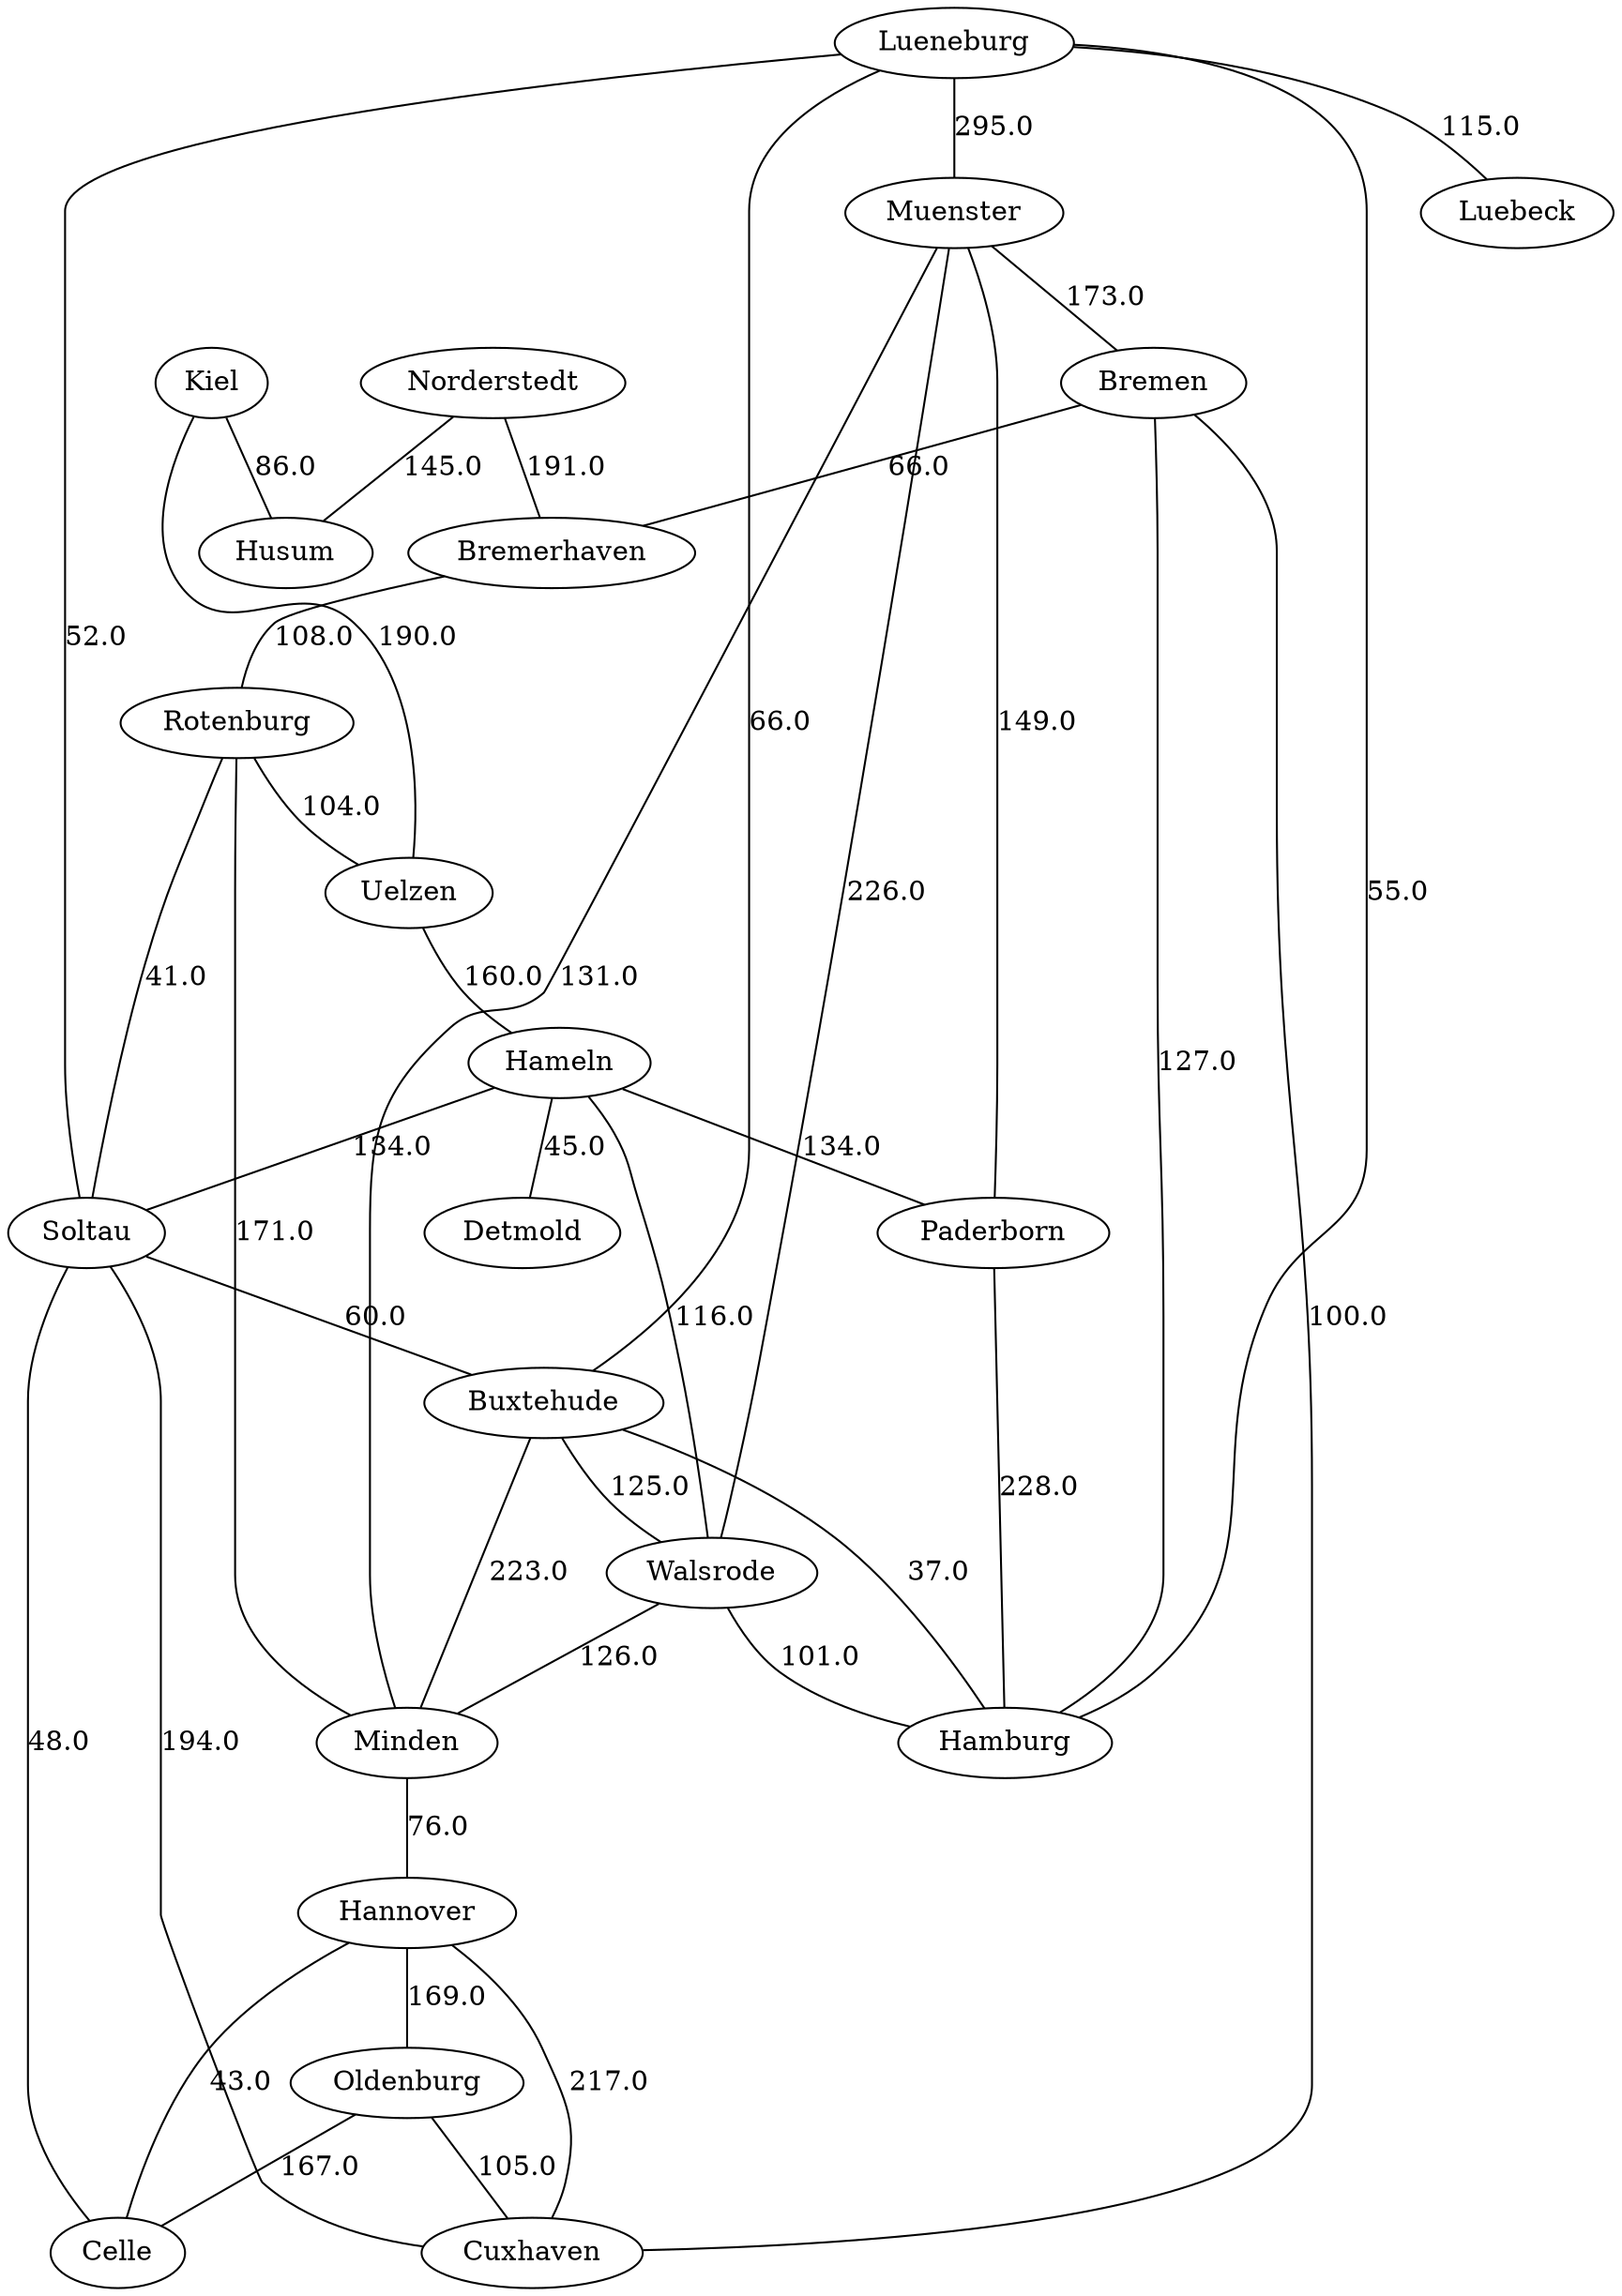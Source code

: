 graph G {
  Paderborn [ label="Paderborn" ];
  Hamburg [ label="Hamburg" ];
  Bremen [ label="Bremen" ];
  Bremerhaven [ label="Bremerhaven" ];
  Norderstedt [ label="Norderstedt" ];
  Husum [ label="Husum" ];
  Kiel [ label="Kiel" ];
  Lueneburg [ label="Lueneburg" ];
  Luebeck [ label="Luebeck" ];
  Soltau [ label="Soltau" ];
  Hameln [ label="Hameln" ];
  Detmold [ label="Detmold" ];
  Muenster [ label="Muenster" ];
  Minden [ label="Minden" ];
  Hannover [ label="Hannover" ];
  Oldenburg [ label="Oldenburg" ];
  Cuxhaven [ label="Cuxhaven" ];
  Rotenburg [ label="Rotenburg" ];
  Uelzen [ label="Uelzen" ];
  Buxtehude [ label="Buxtehude" ];
  Walsrode [ label="Walsrode" ];
  Celle [ label="Celle" ];
  Paderborn -- Hamburg [ label="228.0" ];
  Bremen -- Hamburg [ label="127.0" ];
  Bremen -- Bremerhaven [ label="66.0" ];
  Norderstedt -- Bremerhaven [ label="191.0" ];
  Norderstedt -- Husum [ label="145.0" ];
  Kiel -- Husum [ label="86.0" ];
  Lueneburg -- Luebeck [ label="115.0" ];
  Lueneburg -- Soltau [ label="52.0" ];
  Hameln -- Soltau [ label="134.0" ];
  Hameln -- Paderborn [ label="134.0" ];
  Hameln -- Detmold [ label="45.0" ];
  Muenster -- Bremen [ label="173.0" ];
  Muenster -- Minden [ label="131.0" ];
  Minden -- Hannover [ label="76.0" ];
  Hannover -- Oldenburg [ label="169.0" ];
  Oldenburg -- Cuxhaven [ label="105.0" ];
  Cuxhaven -- Hannover [ label="217.0" ];
  Cuxhaven -- Bremen [ label="100.0" ];
  Bremerhaven -- Rotenburg [ label="108.0" ];
  Rotenburg -- Soltau [ label="41.0" ];
  Minden -- Rotenburg [ label="171.0" ];
  Rotenburg -- Uelzen [ label="104.0" ];
  Lueneburg -- Buxtehude [ label="66.0" ];
  Uelzen -- Hameln [ label="160.0" ];
  Hameln -- Walsrode [ label="116.0" ];
  Walsrode -- Hamburg [ label="101.0" ];
  Walsrode -- Minden [ label="126.0" ];
  Muenster -- Walsrode [ label="226.0" ];
  Lueneburg -- Muenster [ label="295.0" ];
  Muenster -- Paderborn [ label="149.0" ];
  Lueneburg -- Hamburg [ label="55.0" ];
  Kiel -- Uelzen [ label="190.0" ];
  Oldenburg -- Celle [ label="167.0" ];
  Celle -- Hannover [ label="43.0" ];
  Celle -- Soltau [ label="48.0" ];
  Cuxhaven -- Soltau [ label="194.0" ];
  Soltau -- Buxtehude [ label="60.0" ];
  Buxtehude -- Hamburg [ label="37.0" ];
  Buxtehude -- Minden [ label="223.0" ];
  Buxtehude -- Walsrode [ label="125.0" ];
}
